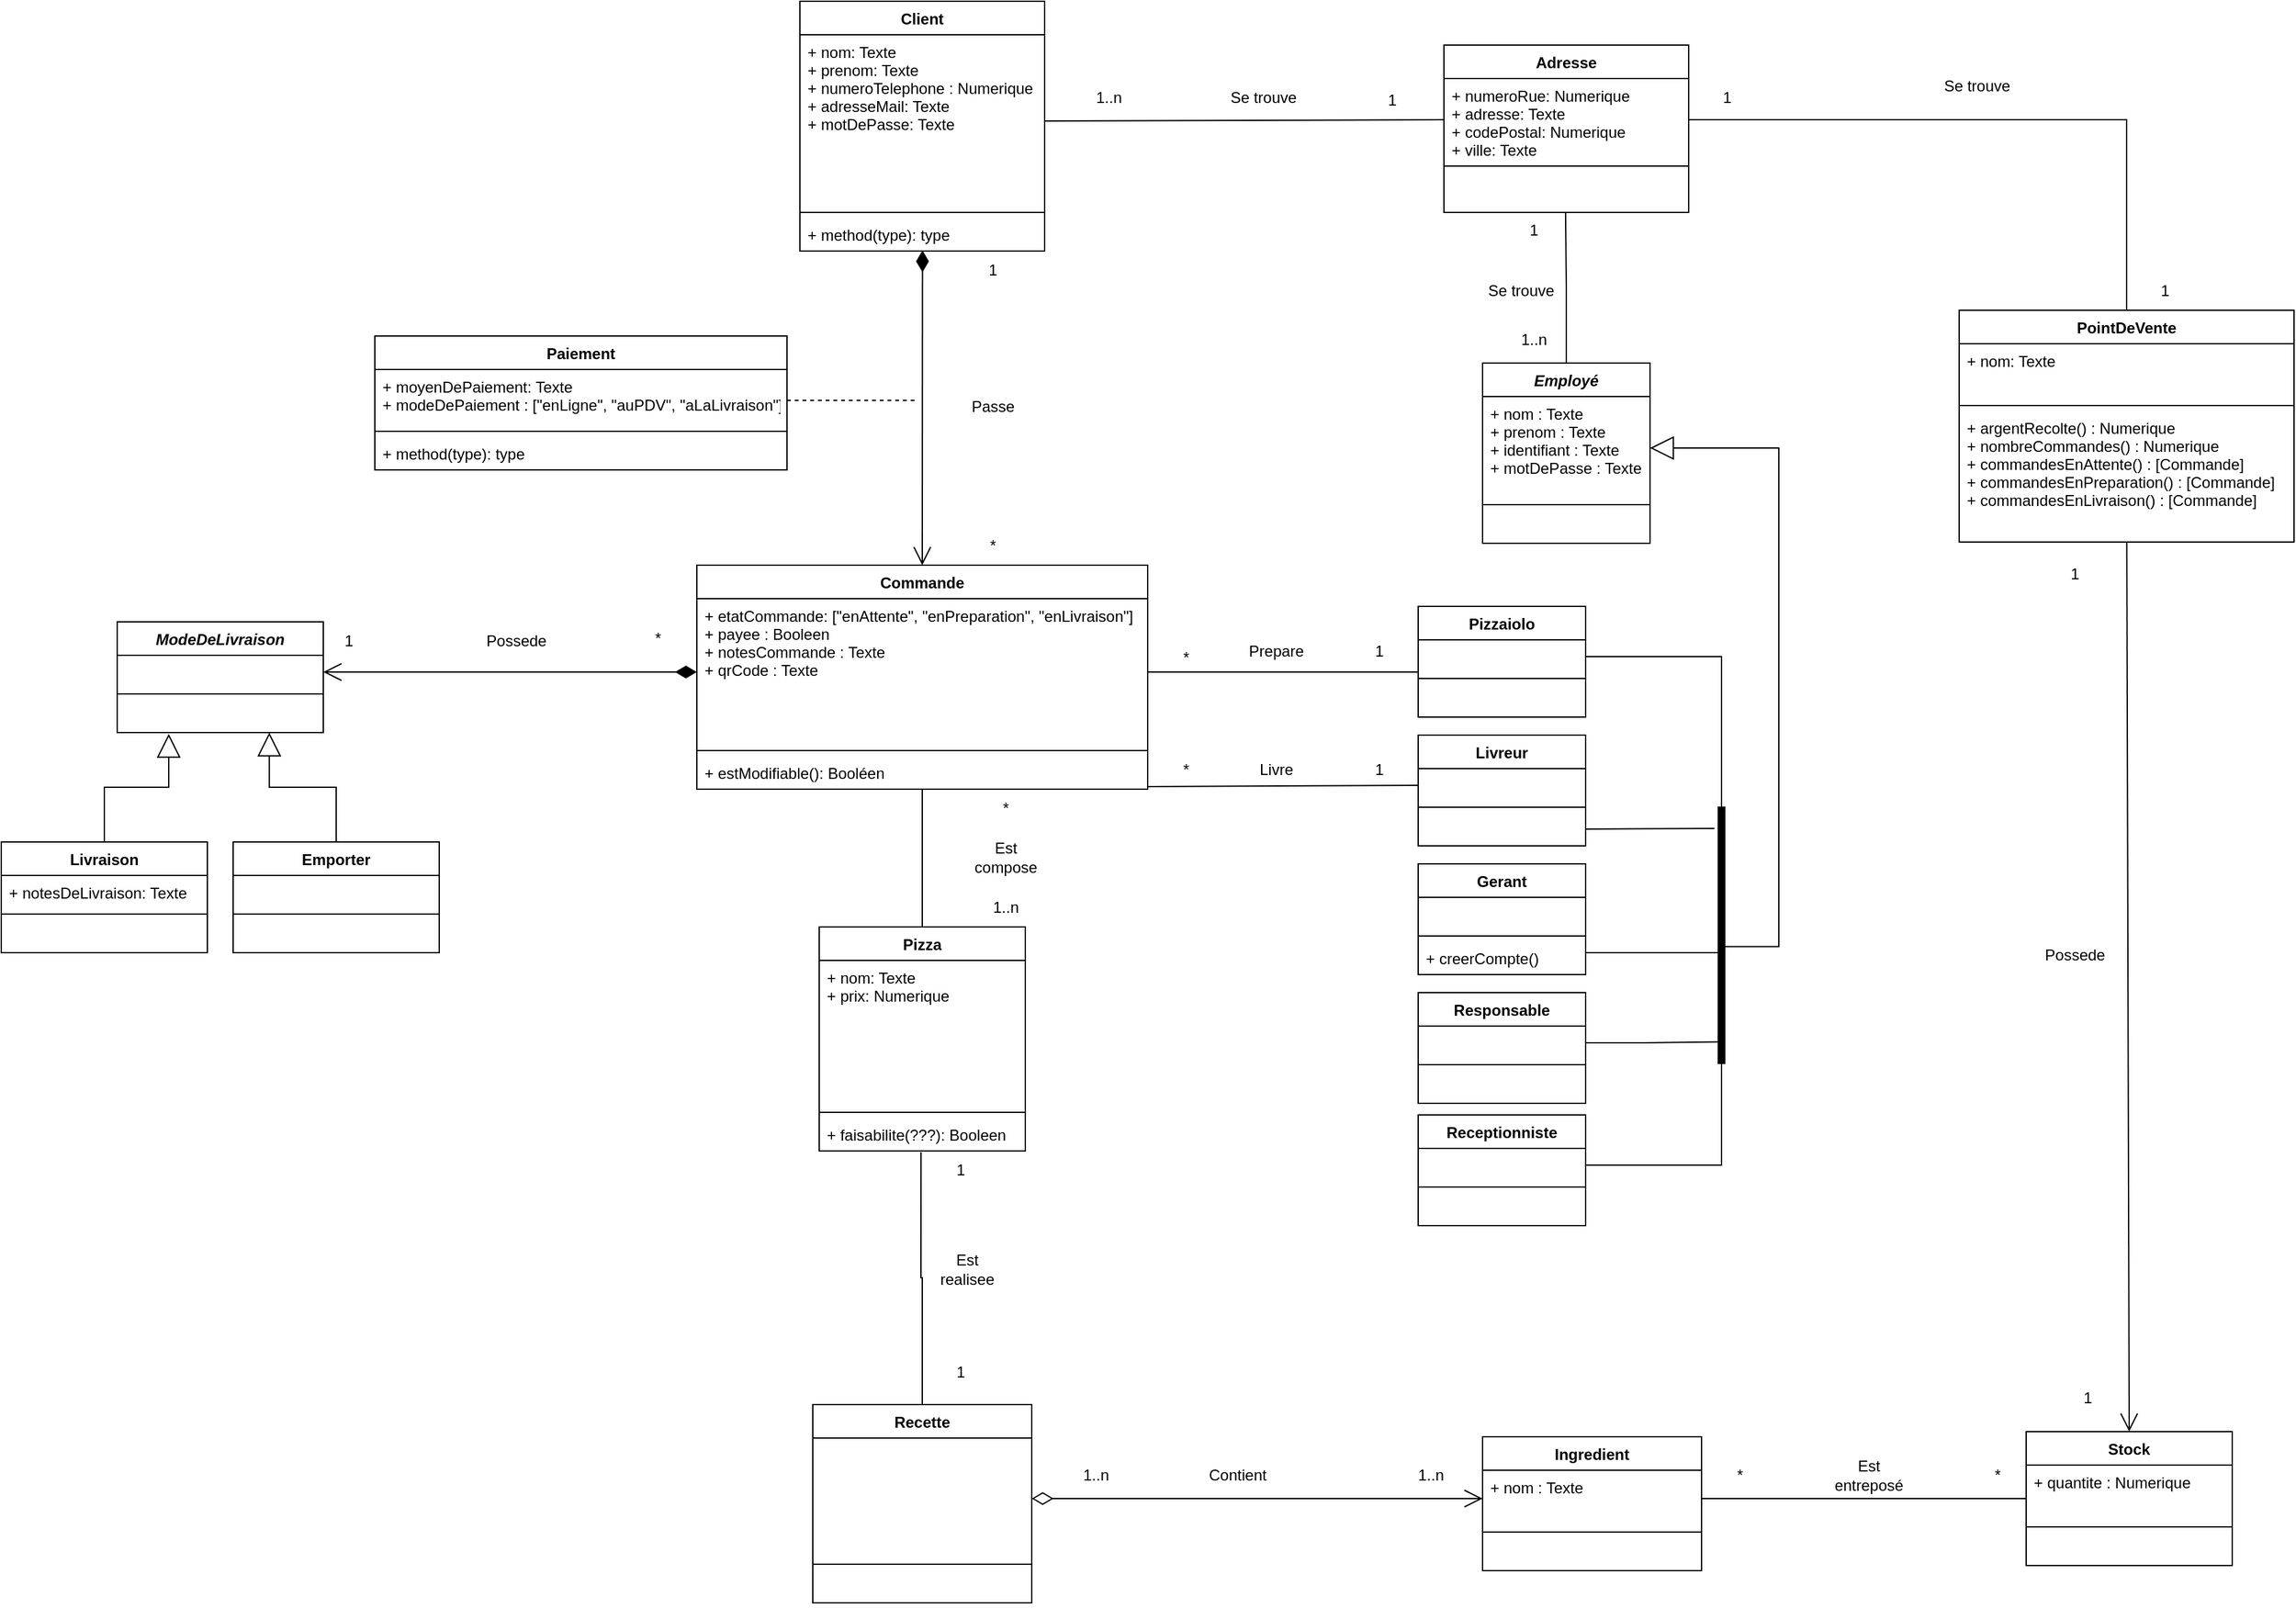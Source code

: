 <mxfile version="20.0.1" type="device"><diagram id="C5RBs43oDa-KdzZeNtuy" name="Page-1"><mxGraphModel dx="3327" dy="829" grid="1" gridSize="10" guides="1" tooltips="1" connect="1" arrows="1" fold="1" page="1" pageScale="1" pageWidth="827" pageHeight="1169" math="0" shadow="0"><root><mxCell id="WIyWlLk6GJQsqaUBKTNV-0"/><mxCell id="WIyWlLk6GJQsqaUBKTNV-1" parent="WIyWlLk6GJQsqaUBKTNV-0"/><mxCell id="L6HkiHna0SKkY1BJr_QO-4" value="Client" style="swimlane;fontStyle=1;align=center;verticalAlign=top;childLayout=stackLayout;horizontal=1;startSize=26;horizontalStack=0;resizeParent=1;resizeParentMax=0;resizeLast=0;collapsible=1;marginBottom=0;" parent="WIyWlLk6GJQsqaUBKTNV-1" vertex="1"><mxGeometry x="-500" y="60" width="190" height="194" as="geometry"/></mxCell><mxCell id="L6HkiHna0SKkY1BJr_QO-5" value="+ nom: Texte&#10;+ prenom: Texte&#10;+ numeroTelephone : Numerique&#10;+ adresseMail: Texte&#10;+ motDePasse: Texte" style="text;strokeColor=none;fillColor=none;align=left;verticalAlign=top;spacingLeft=4;spacingRight=4;overflow=hidden;rotatable=0;points=[[0,0.5],[1,0.5]];portConstraint=eastwest;" parent="L6HkiHna0SKkY1BJr_QO-4" vertex="1"><mxGeometry y="26" width="190" height="134" as="geometry"/></mxCell><mxCell id="L6HkiHna0SKkY1BJr_QO-6" value="" style="line;strokeWidth=1;fillColor=none;align=left;verticalAlign=middle;spacingTop=-1;spacingLeft=3;spacingRight=3;rotatable=0;labelPosition=right;points=[];portConstraint=eastwest;" parent="L6HkiHna0SKkY1BJr_QO-4" vertex="1"><mxGeometry y="160" width="190" height="8" as="geometry"/></mxCell><mxCell id="L6HkiHna0SKkY1BJr_QO-7" value="+ method(type): type" style="text;strokeColor=none;fillColor=none;align=left;verticalAlign=top;spacingLeft=4;spacingRight=4;overflow=hidden;rotatable=0;points=[[0,0.5],[1,0.5]];portConstraint=eastwest;" parent="L6HkiHna0SKkY1BJr_QO-4" vertex="1"><mxGeometry y="168" width="190" height="26" as="geometry"/></mxCell><mxCell id="wjiaZ6hYXHKAFtMjPRDa-133" style="edgeStyle=orthogonalEdgeStyle;rounded=0;jumpSize=6;orthogonalLoop=1;jettySize=auto;html=1;exitX=0.5;exitY=0;exitDx=0;exitDy=0;entryX=0.497;entryY=0.994;entryDx=0;entryDy=0;entryPerimeter=0;endArrow=none;endFill=0;strokeWidth=1;" parent="WIyWlLk6GJQsqaUBKTNV-1" source="L6HkiHna0SKkY1BJr_QO-8" target="wjiaZ6hYXHKAFtMjPRDa-19" edge="1"><mxGeometry relative="1" as="geometry"/></mxCell><mxCell id="L6HkiHna0SKkY1BJr_QO-8" value="Employé" style="swimlane;fontStyle=3;align=center;verticalAlign=top;childLayout=stackLayout;horizontal=1;startSize=26;horizontalStack=0;resizeParent=1;resizeParentMax=0;resizeLast=0;collapsible=1;marginBottom=0;" parent="WIyWlLk6GJQsqaUBKTNV-1" vertex="1"><mxGeometry x="30" y="341" width="130" height="140" as="geometry"><mxRectangle x="340" y="87" width="80" height="26" as="alternateBounds"/></mxGeometry></mxCell><mxCell id="L6HkiHna0SKkY1BJr_QO-9" value="+ nom : Texte&#10;+ prenom : Texte&#10;+ identifiant : Texte&#10;+ motDePasse : Texte" style="text;strokeColor=none;fillColor=none;align=left;verticalAlign=top;spacingLeft=4;spacingRight=4;overflow=hidden;rotatable=0;points=[[0,0.5],[1,0.5]];portConstraint=eastwest;" parent="L6HkiHna0SKkY1BJr_QO-8" vertex="1"><mxGeometry y="26" width="130" height="80" as="geometry"/></mxCell><mxCell id="L6HkiHna0SKkY1BJr_QO-10" value="" style="line;strokeWidth=1;fillColor=none;align=left;verticalAlign=middle;spacingTop=-1;spacingLeft=3;spacingRight=3;rotatable=0;labelPosition=right;points=[];portConstraint=eastwest;" parent="L6HkiHna0SKkY1BJr_QO-8" vertex="1"><mxGeometry y="106" width="130" height="8" as="geometry"/></mxCell><mxCell id="L6HkiHna0SKkY1BJr_QO-11" value=" " style="text;strokeColor=none;fillColor=none;align=left;verticalAlign=top;spacingLeft=4;spacingRight=4;overflow=hidden;rotatable=0;points=[[0,0.5],[1,0.5]];portConstraint=eastwest;" parent="L6HkiHna0SKkY1BJr_QO-8" vertex="1"><mxGeometry y="114" width="130" height="26" as="geometry"/></mxCell><mxCell id="L6HkiHna0SKkY1BJr_QO-12" value="Commande" style="swimlane;fontStyle=1;align=center;verticalAlign=top;childLayout=stackLayout;horizontal=1;startSize=26;horizontalStack=0;resizeParent=1;resizeParentMax=0;resizeLast=0;collapsible=1;marginBottom=0;" parent="WIyWlLk6GJQsqaUBKTNV-1" vertex="1"><mxGeometry x="-580" y="498" width="350" height="174" as="geometry"/></mxCell><mxCell id="L6HkiHna0SKkY1BJr_QO-13" value="+ etatCommande: [&quot;enAttente&quot;, &quot;enPreparation&quot;, &quot;enLivraison&quot;]&#10;+ payee : Booleen&#10;+ notesCommande : Texte&#10;+ qrCode : Texte" style="text;strokeColor=none;fillColor=none;align=left;verticalAlign=top;spacingLeft=4;spacingRight=4;overflow=hidden;rotatable=0;points=[[0,0.5],[1,0.5]];portConstraint=eastwest;" parent="L6HkiHna0SKkY1BJr_QO-12" vertex="1"><mxGeometry y="26" width="350" height="114" as="geometry"/></mxCell><mxCell id="L6HkiHna0SKkY1BJr_QO-14" value="" style="line;strokeWidth=1;fillColor=none;align=left;verticalAlign=middle;spacingTop=-1;spacingLeft=3;spacingRight=3;rotatable=0;labelPosition=right;points=[];portConstraint=eastwest;" parent="L6HkiHna0SKkY1BJr_QO-12" vertex="1"><mxGeometry y="140" width="350" height="8" as="geometry"/></mxCell><mxCell id="L6HkiHna0SKkY1BJr_QO-15" value="+ estModifiable(): Booléen" style="text;strokeColor=none;fillColor=none;align=left;verticalAlign=top;spacingLeft=4;spacingRight=4;overflow=hidden;rotatable=0;points=[[0,0.5],[1,0.5]];portConstraint=eastwest;" parent="L6HkiHna0SKkY1BJr_QO-12" vertex="1"><mxGeometry y="148" width="350" height="26" as="geometry"/></mxCell><mxCell id="L6HkiHna0SKkY1BJr_QO-16" value="Paiement" style="swimlane;fontStyle=1;align=center;verticalAlign=top;childLayout=stackLayout;horizontal=1;startSize=26;horizontalStack=0;resizeParent=1;resizeParentMax=0;resizeLast=0;collapsible=1;marginBottom=0;" parent="WIyWlLk6GJQsqaUBKTNV-1" vertex="1"><mxGeometry x="-830" y="320" width="320" height="104" as="geometry"/></mxCell><mxCell id="L6HkiHna0SKkY1BJr_QO-17" value="+ moyenDePaiement: Texte&#10;+ modeDePaiement : [&quot;enLigne&quot;, &quot;auPDV&quot;, &quot;aLaLivraison&quot;]" style="text;strokeColor=none;fillColor=none;align=left;verticalAlign=top;spacingLeft=4;spacingRight=4;overflow=hidden;rotatable=0;points=[[0,0.5],[1,0.5]];portConstraint=eastwest;" parent="L6HkiHna0SKkY1BJr_QO-16" vertex="1"><mxGeometry y="26" width="320" height="44" as="geometry"/></mxCell><mxCell id="L6HkiHna0SKkY1BJr_QO-18" value="" style="line;strokeWidth=1;fillColor=none;align=left;verticalAlign=middle;spacingTop=-1;spacingLeft=3;spacingRight=3;rotatable=0;labelPosition=right;points=[];portConstraint=eastwest;" parent="L6HkiHna0SKkY1BJr_QO-16" vertex="1"><mxGeometry y="70" width="320" height="8" as="geometry"/></mxCell><mxCell id="L6HkiHna0SKkY1BJr_QO-19" value="+ method(type): type" style="text;strokeColor=none;fillColor=none;align=left;verticalAlign=top;spacingLeft=4;spacingRight=4;overflow=hidden;rotatable=0;points=[[0,0.5],[1,0.5]];portConstraint=eastwest;" parent="L6HkiHna0SKkY1BJr_QO-16" vertex="1"><mxGeometry y="78" width="320" height="26" as="geometry"/></mxCell><mxCell id="L6HkiHna0SKkY1BJr_QO-20" value="Pizza" style="swimlane;fontStyle=1;align=center;verticalAlign=top;childLayout=stackLayout;horizontal=1;startSize=26;horizontalStack=0;resizeParent=1;resizeParentMax=0;resizeLast=0;collapsible=1;marginBottom=0;" parent="WIyWlLk6GJQsqaUBKTNV-1" vertex="1"><mxGeometry x="-485" y="779" width="160" height="174" as="geometry"/></mxCell><mxCell id="L6HkiHna0SKkY1BJr_QO-21" value="+ nom: Texte&#10;+ prix: Numerique" style="text;strokeColor=none;fillColor=none;align=left;verticalAlign=top;spacingLeft=4;spacingRight=4;overflow=hidden;rotatable=0;points=[[0,0.5],[1,0.5]];portConstraint=eastwest;" parent="L6HkiHna0SKkY1BJr_QO-20" vertex="1"><mxGeometry y="26" width="160" height="114" as="geometry"/></mxCell><mxCell id="L6HkiHna0SKkY1BJr_QO-22" value="" style="line;strokeWidth=1;fillColor=none;align=left;verticalAlign=middle;spacingTop=-1;spacingLeft=3;spacingRight=3;rotatable=0;labelPosition=right;points=[];portConstraint=eastwest;" parent="L6HkiHna0SKkY1BJr_QO-20" vertex="1"><mxGeometry y="140" width="160" height="8" as="geometry"/></mxCell><mxCell id="L6HkiHna0SKkY1BJr_QO-23" value="+ faisabilite(???): Booleen" style="text;strokeColor=none;fillColor=none;align=left;verticalAlign=top;spacingLeft=4;spacingRight=4;overflow=hidden;rotatable=0;points=[[0,0.5],[1,0.5]];portConstraint=eastwest;" parent="L6HkiHna0SKkY1BJr_QO-20" vertex="1"><mxGeometry y="148" width="160" height="26" as="geometry"/></mxCell><mxCell id="wjiaZ6hYXHKAFtMjPRDa-124" style="edgeStyle=orthogonalEdgeStyle;rounded=0;jumpSize=6;orthogonalLoop=1;jettySize=auto;html=1;exitX=0.5;exitY=0;exitDx=0;exitDy=0;entryX=1;entryY=0.5;entryDx=0;entryDy=0;endArrow=none;endFill=0;strokeWidth=1;" parent="WIyWlLk6GJQsqaUBKTNV-1" source="L6HkiHna0SKkY1BJr_QO-24" target="wjiaZ6hYXHKAFtMjPRDa-17" edge="1"><mxGeometry relative="1" as="geometry"/></mxCell><mxCell id="L6HkiHna0SKkY1BJr_QO-24" value="PointDeVente" style="swimlane;fontStyle=1;align=center;verticalAlign=top;childLayout=stackLayout;horizontal=1;startSize=26;horizontalStack=0;resizeParent=1;resizeParentMax=0;resizeLast=0;collapsible=1;marginBottom=0;" parent="WIyWlLk6GJQsqaUBKTNV-1" vertex="1"><mxGeometry x="400" y="300" width="260" height="180" as="geometry"/></mxCell><mxCell id="L6HkiHna0SKkY1BJr_QO-25" value="+ nom: Texte" style="text;strokeColor=none;fillColor=none;align=left;verticalAlign=top;spacingLeft=4;spacingRight=4;overflow=hidden;rotatable=0;points=[[0,0.5],[1,0.5]];portConstraint=eastwest;" parent="L6HkiHna0SKkY1BJr_QO-24" vertex="1"><mxGeometry y="26" width="260" height="44" as="geometry"/></mxCell><mxCell id="L6HkiHna0SKkY1BJr_QO-26" value="" style="line;strokeWidth=1;fillColor=none;align=left;verticalAlign=middle;spacingTop=-1;spacingLeft=3;spacingRight=3;rotatable=0;labelPosition=right;points=[];portConstraint=eastwest;" parent="L6HkiHna0SKkY1BJr_QO-24" vertex="1"><mxGeometry y="70" width="260" height="8" as="geometry"/></mxCell><mxCell id="L6HkiHna0SKkY1BJr_QO-27" value="+ argentRecolte() : Numerique&#10;+ nombreCommandes() : Numerique&#10;+ commandesEnAttente() : [Commande]&#10;+ commandesEnPreparation() : [Commande]&#10;+ commandesEnLivraison() : [Commande]" style="text;strokeColor=none;fillColor=none;align=left;verticalAlign=top;spacingLeft=4;spacingRight=4;overflow=hidden;rotatable=0;points=[[0,0.5],[1,0.5]];portConstraint=eastwest;" parent="L6HkiHna0SKkY1BJr_QO-24" vertex="1"><mxGeometry y="78" width="260" height="102" as="geometry"/></mxCell><mxCell id="L6HkiHna0SKkY1BJr_QO-28" value="Stock" style="swimlane;fontStyle=1;align=center;verticalAlign=top;childLayout=stackLayout;horizontal=1;startSize=26;horizontalStack=0;resizeParent=1;resizeParentMax=0;resizeLast=0;collapsible=1;marginBottom=0;" parent="WIyWlLk6GJQsqaUBKTNV-1" vertex="1"><mxGeometry x="452" y="1171" width="160" height="104" as="geometry"/></mxCell><mxCell id="L6HkiHna0SKkY1BJr_QO-29" value="+ quantite : Numerique" style="text;strokeColor=none;fillColor=none;align=left;verticalAlign=top;spacingLeft=4;spacingRight=4;overflow=hidden;rotatable=0;points=[[0,0.5],[1,0.5]];portConstraint=eastwest;" parent="L6HkiHna0SKkY1BJr_QO-28" vertex="1"><mxGeometry y="26" width="160" height="44" as="geometry"/></mxCell><mxCell id="L6HkiHna0SKkY1BJr_QO-30" value="" style="line;strokeWidth=1;fillColor=none;align=left;verticalAlign=middle;spacingTop=-1;spacingLeft=3;spacingRight=3;rotatable=0;labelPosition=right;points=[];portConstraint=eastwest;" parent="L6HkiHna0SKkY1BJr_QO-28" vertex="1"><mxGeometry y="70" width="160" height="8" as="geometry"/></mxCell><mxCell id="L6HkiHna0SKkY1BJr_QO-31" value=" " style="text;strokeColor=none;fillColor=none;align=left;verticalAlign=top;spacingLeft=4;spacingRight=4;overflow=hidden;rotatable=0;points=[[0,0.5],[1,0.5]];portConstraint=eastwest;" parent="L6HkiHna0SKkY1BJr_QO-28" vertex="1"><mxGeometry y="78" width="160" height="26" as="geometry"/></mxCell><mxCell id="L6HkiHna0SKkY1BJr_QO-32" value="Pizzaiolo" style="swimlane;fontStyle=1;align=center;verticalAlign=top;childLayout=stackLayout;horizontal=1;startSize=26;horizontalStack=0;resizeParent=1;resizeParentMax=0;resizeLast=0;collapsible=1;marginBottom=0;" parent="WIyWlLk6GJQsqaUBKTNV-1" vertex="1"><mxGeometry x="-20" y="530" width="130" height="86" as="geometry"/></mxCell><mxCell id="L6HkiHna0SKkY1BJr_QO-33" value=" " style="text;strokeColor=none;fillColor=none;align=left;verticalAlign=top;spacingLeft=4;spacingRight=4;overflow=hidden;rotatable=0;points=[[0,0.5],[1,0.5]];portConstraint=eastwest;" parent="L6HkiHna0SKkY1BJr_QO-32" vertex="1"><mxGeometry y="26" width="130" height="26" as="geometry"/></mxCell><mxCell id="L6HkiHna0SKkY1BJr_QO-34" value="" style="line;strokeWidth=1;fillColor=none;align=left;verticalAlign=middle;spacingTop=-1;spacingLeft=3;spacingRight=3;rotatable=0;labelPosition=right;points=[];portConstraint=eastwest;" parent="L6HkiHna0SKkY1BJr_QO-32" vertex="1"><mxGeometry y="52" width="130" height="8" as="geometry"/></mxCell><mxCell id="L6HkiHna0SKkY1BJr_QO-35" value=" " style="text;strokeColor=none;fillColor=none;align=left;verticalAlign=top;spacingLeft=4;spacingRight=4;overflow=hidden;rotatable=0;points=[[0,0.5],[1,0.5]];portConstraint=eastwest;" parent="L6HkiHna0SKkY1BJr_QO-32" vertex="1"><mxGeometry y="60" width="130" height="26" as="geometry"/></mxCell><mxCell id="L6HkiHna0SKkY1BJr_QO-36" value="Receptionniste" style="swimlane;fontStyle=1;align=center;verticalAlign=top;childLayout=stackLayout;horizontal=1;startSize=26;horizontalStack=0;resizeParent=1;resizeParentMax=0;resizeLast=0;collapsible=1;marginBottom=0;" parent="WIyWlLk6GJQsqaUBKTNV-1" vertex="1"><mxGeometry x="-20" y="925" width="130" height="86" as="geometry"/></mxCell><mxCell id="L6HkiHna0SKkY1BJr_QO-37" value=" " style="text;strokeColor=none;fillColor=none;align=left;verticalAlign=top;spacingLeft=4;spacingRight=4;overflow=hidden;rotatable=0;points=[[0,0.5],[1,0.5]];portConstraint=eastwest;" parent="L6HkiHna0SKkY1BJr_QO-36" vertex="1"><mxGeometry y="26" width="130" height="26" as="geometry"/></mxCell><mxCell id="L6HkiHna0SKkY1BJr_QO-38" value="" style="line;strokeWidth=1;fillColor=none;align=left;verticalAlign=middle;spacingTop=-1;spacingLeft=3;spacingRight=3;rotatable=0;labelPosition=right;points=[];portConstraint=eastwest;" parent="L6HkiHna0SKkY1BJr_QO-36" vertex="1"><mxGeometry y="52" width="130" height="8" as="geometry"/></mxCell><mxCell id="L6HkiHna0SKkY1BJr_QO-39" value=" " style="text;strokeColor=none;fillColor=none;align=left;verticalAlign=top;spacingLeft=4;spacingRight=4;overflow=hidden;rotatable=0;points=[[0,0.5],[1,0.5]];portConstraint=eastwest;" parent="L6HkiHna0SKkY1BJr_QO-36" vertex="1"><mxGeometry y="60" width="130" height="26" as="geometry"/></mxCell><mxCell id="L6HkiHna0SKkY1BJr_QO-40" value="Livreur" style="swimlane;fontStyle=1;align=center;verticalAlign=top;childLayout=stackLayout;horizontal=1;startSize=26;horizontalStack=0;resizeParent=1;resizeParentMax=0;resizeLast=0;collapsible=1;marginBottom=0;" parent="WIyWlLk6GJQsqaUBKTNV-1" vertex="1"><mxGeometry x="-20" y="630" width="130" height="86" as="geometry"/></mxCell><mxCell id="L6HkiHna0SKkY1BJr_QO-41" value=" " style="text;strokeColor=none;fillColor=none;align=left;verticalAlign=top;spacingLeft=4;spacingRight=4;overflow=hidden;rotatable=0;points=[[0,0.5],[1,0.5]];portConstraint=eastwest;" parent="L6HkiHna0SKkY1BJr_QO-40" vertex="1"><mxGeometry y="26" width="130" height="26" as="geometry"/></mxCell><mxCell id="L6HkiHna0SKkY1BJr_QO-42" value="" style="line;strokeWidth=1;fillColor=none;align=left;verticalAlign=middle;spacingTop=-1;spacingLeft=3;spacingRight=3;rotatable=0;labelPosition=right;points=[];portConstraint=eastwest;" parent="L6HkiHna0SKkY1BJr_QO-40" vertex="1"><mxGeometry y="52" width="130" height="8" as="geometry"/></mxCell><mxCell id="L6HkiHna0SKkY1BJr_QO-43" value=" " style="text;strokeColor=none;fillColor=none;align=left;verticalAlign=top;spacingLeft=4;spacingRight=4;overflow=hidden;rotatable=0;points=[[0,0.5],[1,0.5]];portConstraint=eastwest;" parent="L6HkiHna0SKkY1BJr_QO-40" vertex="1"><mxGeometry y="60" width="130" height="26" as="geometry"/></mxCell><mxCell id="L6HkiHna0SKkY1BJr_QO-44" value="Responsable" style="swimlane;fontStyle=1;align=center;verticalAlign=top;childLayout=stackLayout;horizontal=1;startSize=26;horizontalStack=0;resizeParent=1;resizeParentMax=0;resizeLast=0;collapsible=1;marginBottom=0;" parent="WIyWlLk6GJQsqaUBKTNV-1" vertex="1"><mxGeometry x="-20" y="830" width="130" height="86" as="geometry"/></mxCell><mxCell id="L6HkiHna0SKkY1BJr_QO-45" value=" " style="text;strokeColor=none;fillColor=none;align=left;verticalAlign=top;spacingLeft=4;spacingRight=4;overflow=hidden;rotatable=0;points=[[0,0.5],[1,0.5]];portConstraint=eastwest;" parent="L6HkiHna0SKkY1BJr_QO-44" vertex="1"><mxGeometry y="26" width="130" height="26" as="geometry"/></mxCell><mxCell id="L6HkiHna0SKkY1BJr_QO-46" value="" style="line;strokeWidth=1;fillColor=none;align=left;verticalAlign=middle;spacingTop=-1;spacingLeft=3;spacingRight=3;rotatable=0;labelPosition=right;points=[];portConstraint=eastwest;" parent="L6HkiHna0SKkY1BJr_QO-44" vertex="1"><mxGeometry y="52" width="130" height="8" as="geometry"/></mxCell><mxCell id="L6HkiHna0SKkY1BJr_QO-47" value=" " style="text;strokeColor=none;fillColor=none;align=left;verticalAlign=top;spacingLeft=4;spacingRight=4;overflow=hidden;rotatable=0;points=[[0,0.5],[1,0.5]];portConstraint=eastwest;" parent="L6HkiHna0SKkY1BJr_QO-44" vertex="1"><mxGeometry y="60" width="130" height="26" as="geometry"/></mxCell><mxCell id="L6HkiHna0SKkY1BJr_QO-48" value="Gerant" style="swimlane;fontStyle=1;align=center;verticalAlign=top;childLayout=stackLayout;horizontal=1;startSize=26;horizontalStack=0;resizeParent=1;resizeParentMax=0;resizeLast=0;collapsible=1;marginBottom=0;" parent="WIyWlLk6GJQsqaUBKTNV-1" vertex="1"><mxGeometry x="-20" y="730" width="130" height="86" as="geometry"/></mxCell><mxCell id="L6HkiHna0SKkY1BJr_QO-49" value=" " style="text;strokeColor=none;fillColor=none;align=left;verticalAlign=top;spacingLeft=4;spacingRight=4;overflow=hidden;rotatable=0;points=[[0,0.5],[1,0.5]];portConstraint=eastwest;" parent="L6HkiHna0SKkY1BJr_QO-48" vertex="1"><mxGeometry y="26" width="130" height="26" as="geometry"/></mxCell><mxCell id="L6HkiHna0SKkY1BJr_QO-50" value="" style="line;strokeWidth=1;fillColor=none;align=left;verticalAlign=middle;spacingTop=-1;spacingLeft=3;spacingRight=3;rotatable=0;labelPosition=right;points=[];portConstraint=eastwest;" parent="L6HkiHna0SKkY1BJr_QO-48" vertex="1"><mxGeometry y="52" width="130" height="8" as="geometry"/></mxCell><mxCell id="L6HkiHna0SKkY1BJr_QO-51" value="+ creerCompte()" style="text;strokeColor=none;fillColor=none;align=left;verticalAlign=top;spacingLeft=4;spacingRight=4;overflow=hidden;rotatable=0;points=[[0,0.5],[1,0.5]];portConstraint=eastwest;" parent="L6HkiHna0SKkY1BJr_QO-48" vertex="1"><mxGeometry y="60" width="130" height="26" as="geometry"/></mxCell><mxCell id="wjiaZ6hYXHKAFtMjPRDa-0" value="ModeDeLivraison" style="swimlane;fontStyle=3;align=center;verticalAlign=top;childLayout=stackLayout;horizontal=1;startSize=26;horizontalStack=0;resizeParent=1;resizeParentMax=0;resizeLast=0;collapsible=1;marginBottom=0;" parent="WIyWlLk6GJQsqaUBKTNV-1" vertex="1"><mxGeometry x="-1030" y="542" width="160" height="86" as="geometry"/></mxCell><mxCell id="wjiaZ6hYXHKAFtMjPRDa-1" value=" " style="text;strokeColor=none;fillColor=none;align=left;verticalAlign=top;spacingLeft=4;spacingRight=4;overflow=hidden;rotatable=0;points=[[0,0.5],[1,0.5]];portConstraint=eastwest;" parent="wjiaZ6hYXHKAFtMjPRDa-0" vertex="1"><mxGeometry y="26" width="160" height="26" as="geometry"/></mxCell><mxCell id="wjiaZ6hYXHKAFtMjPRDa-2" value="" style="line;strokeWidth=1;fillColor=none;align=left;verticalAlign=middle;spacingTop=-1;spacingLeft=3;spacingRight=3;rotatable=0;labelPosition=right;points=[];portConstraint=eastwest;" parent="wjiaZ6hYXHKAFtMjPRDa-0" vertex="1"><mxGeometry y="52" width="160" height="8" as="geometry"/></mxCell><mxCell id="wjiaZ6hYXHKAFtMjPRDa-3" value=" " style="text;strokeColor=none;fillColor=none;align=left;verticalAlign=top;spacingLeft=4;spacingRight=4;overflow=hidden;rotatable=0;points=[[0,0.5],[1,0.5]];portConstraint=eastwest;" parent="wjiaZ6hYXHKAFtMjPRDa-0" vertex="1"><mxGeometry y="60" width="160" height="26" as="geometry"/></mxCell><mxCell id="wjiaZ6hYXHKAFtMjPRDa-4" value="Livraison" style="swimlane;fontStyle=1;align=center;verticalAlign=top;childLayout=stackLayout;horizontal=1;startSize=26;horizontalStack=0;resizeParent=1;resizeParentMax=0;resizeLast=0;collapsible=1;marginBottom=0;" parent="WIyWlLk6GJQsqaUBKTNV-1" vertex="1"><mxGeometry x="-1120" y="713" width="160" height="86" as="geometry"/></mxCell><mxCell id="wjiaZ6hYXHKAFtMjPRDa-5" value="+ notesDeLivraison: Texte" style="text;strokeColor=none;fillColor=none;align=left;verticalAlign=top;spacingLeft=4;spacingRight=4;overflow=hidden;rotatable=0;points=[[0,0.5],[1,0.5]];portConstraint=eastwest;" parent="wjiaZ6hYXHKAFtMjPRDa-4" vertex="1"><mxGeometry y="26" width="160" height="26" as="geometry"/></mxCell><mxCell id="wjiaZ6hYXHKAFtMjPRDa-6" value="" style="line;strokeWidth=1;fillColor=none;align=left;verticalAlign=middle;spacingTop=-1;spacingLeft=3;spacingRight=3;rotatable=0;labelPosition=right;points=[];portConstraint=eastwest;" parent="wjiaZ6hYXHKAFtMjPRDa-4" vertex="1"><mxGeometry y="52" width="160" height="8" as="geometry"/></mxCell><mxCell id="wjiaZ6hYXHKAFtMjPRDa-7" value="  " style="text;strokeColor=none;fillColor=none;align=left;verticalAlign=top;spacingLeft=4;spacingRight=4;overflow=hidden;rotatable=0;points=[[0,0.5],[1,0.5]];portConstraint=eastwest;" parent="wjiaZ6hYXHKAFtMjPRDa-4" vertex="1"><mxGeometry y="60" width="160" height="26" as="geometry"/></mxCell><mxCell id="wjiaZ6hYXHKAFtMjPRDa-8" value="Emporter" style="swimlane;fontStyle=1;align=center;verticalAlign=top;childLayout=stackLayout;horizontal=1;startSize=26;horizontalStack=0;resizeParent=1;resizeParentMax=0;resizeLast=0;collapsible=1;marginBottom=0;" parent="WIyWlLk6GJQsqaUBKTNV-1" vertex="1"><mxGeometry x="-940" y="713" width="160" height="86" as="geometry"/></mxCell><mxCell id="wjiaZ6hYXHKAFtMjPRDa-9" value=" " style="text;strokeColor=none;fillColor=none;align=left;verticalAlign=top;spacingLeft=4;spacingRight=4;overflow=hidden;rotatable=0;points=[[0,0.5],[1,0.5]];portConstraint=eastwest;" parent="wjiaZ6hYXHKAFtMjPRDa-8" vertex="1"><mxGeometry y="26" width="160" height="26" as="geometry"/></mxCell><mxCell id="wjiaZ6hYXHKAFtMjPRDa-10" value="" style="line;strokeWidth=1;fillColor=none;align=left;verticalAlign=middle;spacingTop=-1;spacingLeft=3;spacingRight=3;rotatable=0;labelPosition=right;points=[];portConstraint=eastwest;" parent="wjiaZ6hYXHKAFtMjPRDa-8" vertex="1"><mxGeometry y="52" width="160" height="8" as="geometry"/></mxCell><mxCell id="wjiaZ6hYXHKAFtMjPRDa-11" value=" " style="text;strokeColor=none;fillColor=none;align=left;verticalAlign=top;spacingLeft=4;spacingRight=4;overflow=hidden;rotatable=0;points=[[0,0.5],[1,0.5]];portConstraint=eastwest;" parent="wjiaZ6hYXHKAFtMjPRDa-8" vertex="1"><mxGeometry y="60" width="160" height="26" as="geometry"/></mxCell><mxCell id="wjiaZ6hYXHKAFtMjPRDa-65" style="edgeStyle=orthogonalEdgeStyle;rounded=0;orthogonalLoop=1;jettySize=auto;html=1;exitX=0.5;exitY=0;exitDx=0;exitDy=0;entryX=0.494;entryY=1.038;entryDx=0;entryDy=0;entryPerimeter=0;endArrow=none;endFill=0;" parent="WIyWlLk6GJQsqaUBKTNV-1" source="wjiaZ6hYXHKAFtMjPRDa-12" target="L6HkiHna0SKkY1BJr_QO-23" edge="1"><mxGeometry relative="1" as="geometry"/></mxCell><mxCell id="wjiaZ6hYXHKAFtMjPRDa-12" value="Recette" style="swimlane;fontStyle=1;align=center;verticalAlign=top;childLayout=stackLayout;horizontal=1;startSize=26;horizontalStack=0;resizeParent=1;resizeParentMax=0;resizeLast=0;collapsible=1;marginBottom=0;" parent="WIyWlLk6GJQsqaUBKTNV-1" vertex="1"><mxGeometry x="-490" y="1150" width="170" height="154" as="geometry"/></mxCell><mxCell id="wjiaZ6hYXHKAFtMjPRDa-13" value=" " style="text;strokeColor=none;fillColor=none;align=left;verticalAlign=top;spacingLeft=4;spacingRight=4;overflow=hidden;rotatable=0;points=[[0,0.5],[1,0.5]];portConstraint=eastwest;" parent="wjiaZ6hYXHKAFtMjPRDa-12" vertex="1"><mxGeometry y="26" width="170" height="94" as="geometry"/></mxCell><mxCell id="wjiaZ6hYXHKAFtMjPRDa-14" value="" style="line;strokeWidth=1;fillColor=none;align=left;verticalAlign=middle;spacingTop=-1;spacingLeft=3;spacingRight=3;rotatable=0;labelPosition=right;points=[];portConstraint=eastwest;" parent="wjiaZ6hYXHKAFtMjPRDa-12" vertex="1"><mxGeometry y="120" width="170" height="8" as="geometry"/></mxCell><mxCell id="wjiaZ6hYXHKAFtMjPRDa-15" value=" " style="text;strokeColor=none;fillColor=none;align=left;verticalAlign=top;spacingLeft=4;spacingRight=4;overflow=hidden;rotatable=0;points=[[0,0.5],[1,0.5]];portConstraint=eastwest;" parent="wjiaZ6hYXHKAFtMjPRDa-12" vertex="1"><mxGeometry y="128" width="170" height="26" as="geometry"/></mxCell><mxCell id="wjiaZ6hYXHKAFtMjPRDa-16" value="Adresse" style="swimlane;fontStyle=1;align=center;verticalAlign=top;childLayout=stackLayout;horizontal=1;startSize=26;horizontalStack=0;resizeParent=1;resizeParentMax=0;resizeLast=0;collapsible=1;marginBottom=0;" parent="WIyWlLk6GJQsqaUBKTNV-1" vertex="1"><mxGeometry y="94" width="190" height="130" as="geometry"/></mxCell><mxCell id="wjiaZ6hYXHKAFtMjPRDa-17" value="+ numeroRue: Numerique&#10;+ adresse: Texte&#10;+ codePostal: Numerique&#10;+ ville: Texte" style="text;strokeColor=none;fillColor=none;align=left;verticalAlign=top;spacingLeft=4;spacingRight=4;overflow=hidden;rotatable=0;points=[[0,0.5],[1,0.5]];portConstraint=eastwest;" parent="wjiaZ6hYXHKAFtMjPRDa-16" vertex="1"><mxGeometry y="26" width="190" height="64" as="geometry"/></mxCell><mxCell id="wjiaZ6hYXHKAFtMjPRDa-18" value="" style="line;strokeWidth=1;fillColor=none;align=left;verticalAlign=middle;spacingTop=-1;spacingLeft=3;spacingRight=3;rotatable=0;labelPosition=right;points=[];portConstraint=eastwest;" parent="wjiaZ6hYXHKAFtMjPRDa-16" vertex="1"><mxGeometry y="90" width="190" height="8" as="geometry"/></mxCell><mxCell id="wjiaZ6hYXHKAFtMjPRDa-19" value=" " style="text;strokeColor=none;fillColor=none;align=left;verticalAlign=top;spacingLeft=4;spacingRight=4;overflow=hidden;rotatable=0;points=[[0,0.5],[1,0.5]];portConstraint=eastwest;" parent="wjiaZ6hYXHKAFtMjPRDa-16" vertex="1"><mxGeometry y="98" width="190" height="32" as="geometry"/></mxCell><mxCell id="wjiaZ6hYXHKAFtMjPRDa-21" value="" style="endArrow=none;html=1;rounded=0;entryX=1;entryY=0.5;entryDx=0;entryDy=0;exitX=0;exitY=0.5;exitDx=0;exitDy=0;" parent="WIyWlLk6GJQsqaUBKTNV-1" source="wjiaZ6hYXHKAFtMjPRDa-17" target="L6HkiHna0SKkY1BJr_QO-5" edge="1"><mxGeometry width="50" height="50" relative="1" as="geometry"><mxPoint x="240" y="360" as="sourcePoint"/><mxPoint x="290" y="310" as="targetPoint"/></mxGeometry></mxCell><mxCell id="wjiaZ6hYXHKAFtMjPRDa-27" value="Se trouve" style="text;html=1;strokeColor=none;fillColor=none;align=center;verticalAlign=middle;whiteSpace=wrap;rounded=0;" parent="WIyWlLk6GJQsqaUBKTNV-1" vertex="1"><mxGeometry x="384" y="111" width="60" height="30" as="geometry"/></mxCell><mxCell id="wjiaZ6hYXHKAFtMjPRDa-28" value="1" style="text;html=1;strokeColor=none;fillColor=none;align=center;verticalAlign=middle;whiteSpace=wrap;rounded=0;" parent="WIyWlLk6GJQsqaUBKTNV-1" vertex="1"><mxGeometry x="530" y="270" width="60" height="30" as="geometry"/></mxCell><mxCell id="wjiaZ6hYXHKAFtMjPRDa-29" value="1" style="text;html=1;strokeColor=none;fillColor=none;align=center;verticalAlign=middle;whiteSpace=wrap;rounded=0;" parent="WIyWlLk6GJQsqaUBKTNV-1" vertex="1"><mxGeometry x="40" y="222.5" width="60" height="30" as="geometry"/></mxCell><mxCell id="wjiaZ6hYXHKAFtMjPRDa-30" value="Se trouve" style="text;html=1;strokeColor=none;fillColor=none;align=center;verticalAlign=middle;whiteSpace=wrap;rounded=0;" parent="WIyWlLk6GJQsqaUBKTNV-1" vertex="1"><mxGeometry x="-170" y="120" width="60" height="30" as="geometry"/></mxCell><mxCell id="wjiaZ6hYXHKAFtMjPRDa-31" value="1..n" style="text;html=1;strokeColor=none;fillColor=none;align=center;verticalAlign=middle;whiteSpace=wrap;rounded=0;" parent="WIyWlLk6GJQsqaUBKTNV-1" vertex="1"><mxGeometry x="-290" y="120" width="60" height="30" as="geometry"/></mxCell><mxCell id="wjiaZ6hYXHKAFtMjPRDa-32" value="1" style="text;html=1;strokeColor=none;fillColor=none;align=center;verticalAlign=middle;whiteSpace=wrap;rounded=0;" parent="WIyWlLk6GJQsqaUBKTNV-1" vertex="1"><mxGeometry x="-70" y="122" width="60" height="30" as="geometry"/></mxCell><mxCell id="wjiaZ6hYXHKAFtMjPRDa-33" value="1..n" style="text;html=1;strokeColor=none;fillColor=none;align=center;verticalAlign=middle;whiteSpace=wrap;rounded=0;" parent="WIyWlLk6GJQsqaUBKTNV-1" vertex="1"><mxGeometry x="40" y="307.5" width="60" height="30" as="geometry"/></mxCell><mxCell id="wjiaZ6hYXHKAFtMjPRDa-34" value="Se trouve" style="text;html=1;strokeColor=none;fillColor=none;align=center;verticalAlign=middle;whiteSpace=wrap;rounded=0;" parent="WIyWlLk6GJQsqaUBKTNV-1" vertex="1"><mxGeometry x="30" y="270" width="60" height="30" as="geometry"/></mxCell><mxCell id="wjiaZ6hYXHKAFtMjPRDa-52" value="Passe" style="text;html=1;strokeColor=none;fillColor=none;align=center;verticalAlign=middle;whiteSpace=wrap;rounded=0;" parent="WIyWlLk6GJQsqaUBKTNV-1" vertex="1"><mxGeometry x="-380" y="360" width="60" height="30" as="geometry"/></mxCell><mxCell id="wjiaZ6hYXHKAFtMjPRDa-53" value="1" style="text;html=1;strokeColor=none;fillColor=none;align=center;verticalAlign=middle;whiteSpace=wrap;rounded=0;" parent="WIyWlLk6GJQsqaUBKTNV-1" vertex="1"><mxGeometry x="-380" y="254" width="60" height="30" as="geometry"/></mxCell><mxCell id="wjiaZ6hYXHKAFtMjPRDa-54" value="*" style="text;html=1;strokeColor=none;fillColor=none;align=center;verticalAlign=middle;whiteSpace=wrap;rounded=0;" parent="WIyWlLk6GJQsqaUBKTNV-1" vertex="1"><mxGeometry x="-380" y="468" width="60" height="30" as="geometry"/></mxCell><mxCell id="wjiaZ6hYXHKAFtMjPRDa-62" value="" style="endArrow=block;endSize=16;endFill=0;html=1;rounded=0;exitX=0.5;exitY=0;exitDx=0;exitDy=0;entryX=0.25;entryY=1.038;entryDx=0;entryDy=0;entryPerimeter=0;edgeStyle=orthogonalEdgeStyle;" parent="WIyWlLk6GJQsqaUBKTNV-1" source="wjiaZ6hYXHKAFtMjPRDa-4" target="wjiaZ6hYXHKAFtMjPRDa-3" edge="1"><mxGeometry width="160" relative="1" as="geometry"><mxPoint x="-810" y="613" as="sourcePoint"/><mxPoint x="-650" y="613" as="targetPoint"/></mxGeometry></mxCell><mxCell id="wjiaZ6hYXHKAFtMjPRDa-63" value="" style="endArrow=block;endSize=16;endFill=0;html=1;rounded=0;exitX=0.5;exitY=0;exitDx=0;exitDy=0;edgeStyle=orthogonalEdgeStyle;entryX=0.738;entryY=1;entryDx=0;entryDy=0;entryPerimeter=0;" parent="WIyWlLk6GJQsqaUBKTNV-1" source="wjiaZ6hYXHKAFtMjPRDa-8" target="wjiaZ6hYXHKAFtMjPRDa-3" edge="1"><mxGeometry width="160" relative="1" as="geometry"><mxPoint x="-740" y="653" as="sourcePoint"/><mxPoint x="-790" y="563" as="targetPoint"/></mxGeometry></mxCell><mxCell id="wjiaZ6hYXHKAFtMjPRDa-67" value="Est realisee" style="text;html=1;strokeColor=none;fillColor=none;align=center;verticalAlign=middle;whiteSpace=wrap;rounded=0;" parent="WIyWlLk6GJQsqaUBKTNV-1" vertex="1"><mxGeometry x="-400" y="1030" width="60" height="30" as="geometry"/></mxCell><mxCell id="wjiaZ6hYXHKAFtMjPRDa-68" value="1" style="text;html=1;strokeColor=none;fillColor=none;align=center;verticalAlign=middle;whiteSpace=wrap;rounded=0;" parent="WIyWlLk6GJQsqaUBKTNV-1" vertex="1"><mxGeometry x="-405" y="1110" width="60" height="30" as="geometry"/></mxCell><mxCell id="wjiaZ6hYXHKAFtMjPRDa-69" value="1" style="text;html=1;strokeColor=none;fillColor=none;align=center;verticalAlign=middle;whiteSpace=wrap;rounded=0;" parent="WIyWlLk6GJQsqaUBKTNV-1" vertex="1"><mxGeometry x="-405" y="953" width="60" height="30" as="geometry"/></mxCell><mxCell id="wjiaZ6hYXHKAFtMjPRDa-70" value="Possede" style="text;html=1;strokeColor=none;fillColor=none;align=center;verticalAlign=middle;whiteSpace=wrap;rounded=0;" parent="WIyWlLk6GJQsqaUBKTNV-1" vertex="1"><mxGeometry x="460" y="786" width="60" height="30" as="geometry"/></mxCell><mxCell id="wjiaZ6hYXHKAFtMjPRDa-71" value="1" style="text;html=1;strokeColor=none;fillColor=none;align=center;verticalAlign=middle;whiteSpace=wrap;rounded=0;" parent="WIyWlLk6GJQsqaUBKTNV-1" vertex="1"><mxGeometry x="460" y="490" width="60" height="30" as="geometry"/></mxCell><mxCell id="wjiaZ6hYXHKAFtMjPRDa-72" value="1" style="text;html=1;strokeColor=none;fillColor=none;align=center;verticalAlign=middle;whiteSpace=wrap;rounded=0;" parent="WIyWlLk6GJQsqaUBKTNV-1" vertex="1"><mxGeometry x="470" y="1130" width="60" height="30" as="geometry"/></mxCell><mxCell id="wjiaZ6hYXHKAFtMjPRDa-73" value="Est compose" style="text;html=1;strokeColor=none;fillColor=none;align=center;verticalAlign=middle;whiteSpace=wrap;rounded=0;" parent="WIyWlLk6GJQsqaUBKTNV-1" vertex="1"><mxGeometry x="-370" y="710" width="60" height="30" as="geometry"/></mxCell><mxCell id="wjiaZ6hYXHKAFtMjPRDa-74" value="1..n" style="text;html=1;strokeColor=none;fillColor=none;align=center;verticalAlign=middle;whiteSpace=wrap;rounded=0;" parent="WIyWlLk6GJQsqaUBKTNV-1" vertex="1"><mxGeometry x="-370" y="749" width="60" height="30" as="geometry"/></mxCell><mxCell id="wjiaZ6hYXHKAFtMjPRDa-75" value="*" style="text;html=1;strokeColor=none;fillColor=none;align=center;verticalAlign=middle;whiteSpace=wrap;rounded=0;" parent="WIyWlLk6GJQsqaUBKTNV-1" vertex="1"><mxGeometry x="-370" y="672" width="60" height="30" as="geometry"/></mxCell><mxCell id="wjiaZ6hYXHKAFtMjPRDa-76" value="" style="endArrow=open;html=1;endSize=12;startArrow=diamondThin;startSize=14;startFill=1;align=left;verticalAlign=bottom;rounded=0;exitX=0.501;exitY=0.982;exitDx=0;exitDy=0;exitPerimeter=0;entryX=0.5;entryY=0;entryDx=0;entryDy=0;jumpSize=6;strokeWidth=1;" parent="WIyWlLk6GJQsqaUBKTNV-1" source="L6HkiHna0SKkY1BJr_QO-7" target="L6HkiHna0SKkY1BJr_QO-12" edge="1"><mxGeometry x="-1" y="3" relative="1" as="geometry"><mxPoint x="-300" y="330" as="sourcePoint"/><mxPoint x="-400" y="480" as="targetPoint"/></mxGeometry></mxCell><mxCell id="wjiaZ6hYXHKAFtMjPRDa-77" value="" style="endArrow=none;html=1;endSize=12;startArrow=none;startSize=14;startFill=0;edgeStyle=orthogonalEdgeStyle;align=left;verticalAlign=bottom;rounded=0;strokeWidth=1;jumpSize=6;exitX=0.5;exitY=0;exitDx=0;exitDy=0;entryX=0.5;entryY=1;entryDx=0;entryDy=0;endFill=0;" parent="WIyWlLk6GJQsqaUBKTNV-1" source="L6HkiHna0SKkY1BJr_QO-20" target="L6HkiHna0SKkY1BJr_QO-12" edge="1"><mxGeometry x="-1" y="3" relative="1" as="geometry"><mxPoint x="-290" y="720" as="sourcePoint"/><mxPoint x="-190" y="720" as="targetPoint"/></mxGeometry></mxCell><mxCell id="wjiaZ6hYXHKAFtMjPRDa-79" value="Ingredient" style="swimlane;fontStyle=1;align=center;verticalAlign=top;childLayout=stackLayout;horizontal=1;startSize=26;horizontalStack=0;resizeParent=1;resizeParentMax=0;resizeLast=0;collapsible=1;marginBottom=0;" parent="WIyWlLk6GJQsqaUBKTNV-1" vertex="1"><mxGeometry x="30" y="1175" width="170" height="104" as="geometry"/></mxCell><mxCell id="wjiaZ6hYXHKAFtMjPRDa-80" value="+ nom : Texte" style="text;strokeColor=none;fillColor=none;align=left;verticalAlign=top;spacingLeft=4;spacingRight=4;overflow=hidden;rotatable=0;points=[[0,0.5],[1,0.5]];portConstraint=eastwest;" parent="wjiaZ6hYXHKAFtMjPRDa-79" vertex="1"><mxGeometry y="26" width="170" height="44" as="geometry"/></mxCell><mxCell id="wjiaZ6hYXHKAFtMjPRDa-81" value="" style="line;strokeWidth=1;fillColor=none;align=left;verticalAlign=middle;spacingTop=-1;spacingLeft=3;spacingRight=3;rotatable=0;labelPosition=right;points=[];portConstraint=eastwest;" parent="wjiaZ6hYXHKAFtMjPRDa-79" vertex="1"><mxGeometry y="70" width="170" height="8" as="geometry"/></mxCell><mxCell id="wjiaZ6hYXHKAFtMjPRDa-82" value=" " style="text;strokeColor=none;fillColor=none;align=left;verticalAlign=top;spacingLeft=4;spacingRight=4;overflow=hidden;rotatable=0;points=[[0,0.5],[1,0.5]];portConstraint=eastwest;" parent="wjiaZ6hYXHKAFtMjPRDa-79" vertex="1"><mxGeometry y="78" width="170" height="26" as="geometry"/></mxCell><mxCell id="wjiaZ6hYXHKAFtMjPRDa-87" value="Contient" style="text;html=1;strokeColor=none;fillColor=none;align=center;verticalAlign=middle;whiteSpace=wrap;rounded=0;" parent="WIyWlLk6GJQsqaUBKTNV-1" vertex="1"><mxGeometry x="-190" y="1190" width="60" height="30" as="geometry"/></mxCell><mxCell id="wjiaZ6hYXHKAFtMjPRDa-88" value="1..n" style="text;html=1;strokeColor=none;fillColor=none;align=center;verticalAlign=middle;whiteSpace=wrap;rounded=0;" parent="WIyWlLk6GJQsqaUBKTNV-1" vertex="1"><mxGeometry x="-40" y="1190" width="60" height="30" as="geometry"/></mxCell><mxCell id="wjiaZ6hYXHKAFtMjPRDa-89" value="1..n" style="text;html=1;strokeColor=none;fillColor=none;align=center;verticalAlign=middle;whiteSpace=wrap;rounded=0;" parent="WIyWlLk6GJQsqaUBKTNV-1" vertex="1"><mxGeometry x="-300" y="1190" width="60" height="30" as="geometry"/></mxCell><mxCell id="wjiaZ6hYXHKAFtMjPRDa-90" value="Est entreposé" style="text;html=1;strokeColor=none;fillColor=none;align=center;verticalAlign=middle;whiteSpace=wrap;rounded=0;" parent="WIyWlLk6GJQsqaUBKTNV-1" vertex="1"><mxGeometry x="300" y="1190" width="60" height="30" as="geometry"/></mxCell><mxCell id="wjiaZ6hYXHKAFtMjPRDa-91" value="*" style="text;html=1;strokeColor=none;fillColor=none;align=center;verticalAlign=middle;whiteSpace=wrap;rounded=0;" parent="WIyWlLk6GJQsqaUBKTNV-1" vertex="1"><mxGeometry x="400" y="1190" width="60" height="30" as="geometry"/></mxCell><mxCell id="wjiaZ6hYXHKAFtMjPRDa-93" value="*" style="text;html=1;strokeColor=none;fillColor=none;align=center;verticalAlign=middle;whiteSpace=wrap;rounded=0;" parent="WIyWlLk6GJQsqaUBKTNV-1" vertex="1"><mxGeometry x="200" y="1190" width="60" height="30" as="geometry"/></mxCell><mxCell id="wjiaZ6hYXHKAFtMjPRDa-94" value="Possede" style="text;html=1;strokeColor=none;fillColor=none;align=center;verticalAlign=middle;whiteSpace=wrap;rounded=0;" parent="WIyWlLk6GJQsqaUBKTNV-1" vertex="1"><mxGeometry x="-750" y="542" width="60" height="30" as="geometry"/></mxCell><mxCell id="wjiaZ6hYXHKAFtMjPRDa-95" value="1" style="text;html=1;strokeColor=none;fillColor=none;align=center;verticalAlign=middle;whiteSpace=wrap;rounded=0;" parent="WIyWlLk6GJQsqaUBKTNV-1" vertex="1"><mxGeometry x="-880" y="542" width="60" height="30" as="geometry"/></mxCell><mxCell id="wjiaZ6hYXHKAFtMjPRDa-97" value="*" style="text;html=1;strokeColor=none;fillColor=none;align=center;verticalAlign=middle;whiteSpace=wrap;rounded=0;" parent="WIyWlLk6GJQsqaUBKTNV-1" vertex="1"><mxGeometry x="-640" y="540" width="60" height="30" as="geometry"/></mxCell><mxCell id="wjiaZ6hYXHKAFtMjPRDa-98" value="" style="endArrow=none;dashed=1;html=1;rounded=0;strokeWidth=1;jumpSize=6;" parent="WIyWlLk6GJQsqaUBKTNV-1" edge="1"><mxGeometry width="50" height="50" relative="1" as="geometry"><mxPoint x="-510" y="370" as="sourcePoint"/><mxPoint x="-410" y="370" as="targetPoint"/></mxGeometry></mxCell><mxCell id="wjiaZ6hYXHKAFtMjPRDa-109" value="" style="shape=line;html=1;strokeWidth=6;strokeColor=#000000;direction=north;" parent="WIyWlLk6GJQsqaUBKTNV-1" vertex="1"><mxGeometry x="200" y="685.5" width="31" height="200" as="geometry"/></mxCell><mxCell id="wjiaZ6hYXHKAFtMjPRDa-123" style="edgeStyle=none;rounded=0;jumpSize=6;orthogonalLoop=1;jettySize=auto;html=1;exitX=1;exitY=0.5;exitDx=0;exitDy=0;entryX=0;entryY=0.5;entryDx=0;entryDy=0;endArrow=none;endFill=0;strokeWidth=1;" parent="WIyWlLk6GJQsqaUBKTNV-1" source="wjiaZ6hYXHKAFtMjPRDa-80" target="L6HkiHna0SKkY1BJr_QO-28" edge="1"><mxGeometry relative="1" as="geometry"/></mxCell><mxCell id="wjiaZ6hYXHKAFtMjPRDa-128" value="" style="endArrow=block;endSize=16;endFill=0;html=1;rounded=0;strokeWidth=1;jumpSize=6;entryX=1;entryY=0.5;entryDx=0;entryDy=0;exitX=0.456;exitY=0.524;exitDx=0;exitDy=0;exitPerimeter=0;edgeStyle=orthogonalEdgeStyle;" parent="WIyWlLk6GJQsqaUBKTNV-1" source="wjiaZ6hYXHKAFtMjPRDa-109" target="L6HkiHna0SKkY1BJr_QO-9" edge="1"><mxGeometry width="160" relative="1" as="geometry"><mxPoint x="270.0" y="468.0" as="sourcePoint"/><mxPoint x="270.5" y="413.702" as="targetPoint"/><Array as="points"><mxPoint x="260" y="794"/><mxPoint x="260" y="407"/></Array></mxGeometry></mxCell><mxCell id="wjiaZ6hYXHKAFtMjPRDa-134" style="edgeStyle=orthogonalEdgeStyle;rounded=0;jumpSize=6;orthogonalLoop=1;jettySize=auto;html=1;exitX=1;exitY=0.5;exitDx=0;exitDy=0;entryX=0.75;entryY=0.5;entryDx=0;entryDy=0;entryPerimeter=0;endArrow=none;endFill=0;strokeWidth=1;" parent="WIyWlLk6GJQsqaUBKTNV-1" source="L6HkiHna0SKkY1BJr_QO-33" target="wjiaZ6hYXHKAFtMjPRDa-109" edge="1"><mxGeometry relative="1" as="geometry"/></mxCell><mxCell id="wjiaZ6hYXHKAFtMjPRDa-136" style="edgeStyle=orthogonalEdgeStyle;rounded=0;jumpSize=6;orthogonalLoop=1;jettySize=auto;html=1;exitX=1;exitY=0.5;exitDx=0;exitDy=0;entryX=0.386;entryY=0.524;entryDx=0;entryDy=0;entryPerimeter=0;endArrow=none;endFill=0;strokeWidth=1;" parent="WIyWlLk6GJQsqaUBKTNV-1" source="L6HkiHna0SKkY1BJr_QO-49" target="wjiaZ6hYXHKAFtMjPRDa-109" edge="1"><mxGeometry relative="1" as="geometry"><Array as="points"><mxPoint x="216" y="799"/></Array></mxGeometry></mxCell><mxCell id="wjiaZ6hYXHKAFtMjPRDa-137" style="edgeStyle=orthogonalEdgeStyle;rounded=0;jumpSize=6;orthogonalLoop=1;jettySize=auto;html=1;exitX=1;exitY=0.5;exitDx=0;exitDy=0;entryX=0;entryY=0.5;entryDx=0;entryDy=0;entryPerimeter=0;endArrow=none;endFill=0;strokeWidth=1;" parent="WIyWlLk6GJQsqaUBKTNV-1" source="L6HkiHna0SKkY1BJr_QO-37" target="wjiaZ6hYXHKAFtMjPRDa-109" edge="1"><mxGeometry relative="1" as="geometry"/></mxCell><mxCell id="wjiaZ6hYXHKAFtMjPRDa-140" style="edgeStyle=orthogonalEdgeStyle;rounded=0;jumpSize=6;orthogonalLoop=1;jettySize=auto;html=1;exitX=1;exitY=0.5;exitDx=0;exitDy=0;entryX=0.086;entryY=0.486;entryDx=0;entryDy=0;entryPerimeter=0;endArrow=none;endFill=0;strokeWidth=1;" parent="WIyWlLk6GJQsqaUBKTNV-1" source="L6HkiHna0SKkY1BJr_QO-45" target="wjiaZ6hYXHKAFtMjPRDa-109" edge="1"><mxGeometry relative="1" as="geometry"/></mxCell><mxCell id="wjiaZ6hYXHKAFtMjPRDa-142" style="edgeStyle=orthogonalEdgeStyle;rounded=0;jumpSize=6;orthogonalLoop=1;jettySize=auto;html=1;exitX=1;exitY=0.5;exitDx=0;exitDy=0;endArrow=none;endFill=0;strokeWidth=1;" parent="WIyWlLk6GJQsqaUBKTNV-1" source="L6HkiHna0SKkY1BJr_QO-43" edge="1"><mxGeometry relative="1" as="geometry"><mxPoint x="210" y="702.471" as="targetPoint"/></mxGeometry></mxCell><mxCell id="0aHXeG6EL-YgBHQtPfnZ-0" value="1" style="text;html=1;strokeColor=none;fillColor=none;align=center;verticalAlign=middle;whiteSpace=wrap;rounded=0;" vertex="1" parent="WIyWlLk6GJQsqaUBKTNV-1"><mxGeometry x="190" y="120" width="60" height="30" as="geometry"/></mxCell><mxCell id="0aHXeG6EL-YgBHQtPfnZ-3" value="" style="endArrow=open;html=1;endSize=12;startArrow=none;startSize=14;startFill=0;align=left;verticalAlign=bottom;rounded=0;entryX=0.5;entryY=0;entryDx=0;entryDy=0;" edge="1" parent="WIyWlLk6GJQsqaUBKTNV-1" source="L6HkiHna0SKkY1BJr_QO-27" target="L6HkiHna0SKkY1BJr_QO-28"><mxGeometry x="-1" y="3" relative="1" as="geometry"><mxPoint x="532" y="530" as="sourcePoint"/><mxPoint x="700" y="670.82" as="targetPoint"/></mxGeometry></mxCell><mxCell id="0aHXeG6EL-YgBHQtPfnZ-5" style="edgeStyle=none;rounded=0;orthogonalLoop=1;jettySize=auto;html=1;exitX=1;exitY=0.5;exitDx=0;exitDy=0;entryX=0;entryY=0.962;entryDx=0;entryDy=0;entryPerimeter=0;endArrow=none;endFill=0;" edge="1" parent="WIyWlLk6GJQsqaUBKTNV-1" source="L6HkiHna0SKkY1BJr_QO-13" target="L6HkiHna0SKkY1BJr_QO-33"><mxGeometry relative="1" as="geometry"/></mxCell><mxCell id="0aHXeG6EL-YgBHQtPfnZ-6" value="Prepare" style="text;html=1;strokeColor=none;fillColor=none;align=center;verticalAlign=middle;whiteSpace=wrap;rounded=0;" vertex="1" parent="WIyWlLk6GJQsqaUBKTNV-1"><mxGeometry x="-160" y="550" width="60" height="30" as="geometry"/></mxCell><mxCell id="0aHXeG6EL-YgBHQtPfnZ-7" value="*" style="text;html=1;strokeColor=none;fillColor=none;align=center;verticalAlign=middle;whiteSpace=wrap;rounded=0;" vertex="1" parent="WIyWlLk6GJQsqaUBKTNV-1"><mxGeometry x="-230" y="555" width="60" height="30" as="geometry"/></mxCell><mxCell id="0aHXeG6EL-YgBHQtPfnZ-8" value="1" style="text;html=1;strokeColor=none;fillColor=none;align=center;verticalAlign=middle;whiteSpace=wrap;rounded=0;" vertex="1" parent="WIyWlLk6GJQsqaUBKTNV-1"><mxGeometry x="-80" y="550" width="60" height="30" as="geometry"/></mxCell><mxCell id="0aHXeG6EL-YgBHQtPfnZ-9" style="edgeStyle=none;rounded=0;orthogonalLoop=1;jettySize=auto;html=1;exitX=0;exitY=0.5;exitDx=0;exitDy=0;entryX=1;entryY=0.923;entryDx=0;entryDy=0;entryPerimeter=0;endArrow=none;endFill=0;" edge="1" parent="WIyWlLk6GJQsqaUBKTNV-1" source="L6HkiHna0SKkY1BJr_QO-41" target="L6HkiHna0SKkY1BJr_QO-15"><mxGeometry relative="1" as="geometry"/></mxCell><mxCell id="0aHXeG6EL-YgBHQtPfnZ-10" value="Livre" style="text;html=1;strokeColor=none;fillColor=none;align=center;verticalAlign=middle;whiteSpace=wrap;rounded=0;" vertex="1" parent="WIyWlLk6GJQsqaUBKTNV-1"><mxGeometry x="-160" y="642" width="60" height="30" as="geometry"/></mxCell><mxCell id="0aHXeG6EL-YgBHQtPfnZ-11" value="*" style="text;html=1;strokeColor=none;fillColor=none;align=center;verticalAlign=middle;whiteSpace=wrap;rounded=0;" vertex="1" parent="WIyWlLk6GJQsqaUBKTNV-1"><mxGeometry x="-230" y="642" width="60" height="30" as="geometry"/></mxCell><mxCell id="0aHXeG6EL-YgBHQtPfnZ-12" value="1" style="text;html=1;strokeColor=none;fillColor=none;align=center;verticalAlign=middle;whiteSpace=wrap;rounded=0;" vertex="1" parent="WIyWlLk6GJQsqaUBKTNV-1"><mxGeometry x="-80" y="642" width="60" height="30" as="geometry"/></mxCell><mxCell id="0aHXeG6EL-YgBHQtPfnZ-21" value="" style="endArrow=open;html=1;endSize=12;startArrow=diamondThin;startSize=14;startFill=0;edgeStyle=orthogonalEdgeStyle;align=left;verticalAlign=bottom;rounded=0;exitX=1;exitY=0.5;exitDx=0;exitDy=0;entryX=0;entryY=0.5;entryDx=0;entryDy=0;" edge="1" parent="WIyWlLk6GJQsqaUBKTNV-1" source="wjiaZ6hYXHKAFtMjPRDa-13" target="wjiaZ6hYXHKAFtMjPRDa-80"><mxGeometry x="-1" y="3" relative="1" as="geometry"><mxPoint x="-220" y="1275" as="sourcePoint"/><mxPoint x="-60" y="1275" as="targetPoint"/></mxGeometry></mxCell><mxCell id="0aHXeG6EL-YgBHQtPfnZ-22" value="" style="endArrow=open;html=1;endSize=12;startArrow=diamondThin;startSize=14;startFill=1;edgeStyle=orthogonalEdgeStyle;align=left;verticalAlign=bottom;rounded=0;entryX=1;entryY=0.5;entryDx=0;entryDy=0;" edge="1" parent="WIyWlLk6GJQsqaUBKTNV-1" source="L6HkiHna0SKkY1BJr_QO-13" target="wjiaZ6hYXHKAFtMjPRDa-1"><mxGeometry x="-1" y="3" relative="1" as="geometry"><mxPoint x="-820" y="650" as="sourcePoint"/><mxPoint x="-660" y="650" as="targetPoint"/></mxGeometry></mxCell></root></mxGraphModel></diagram></mxfile>